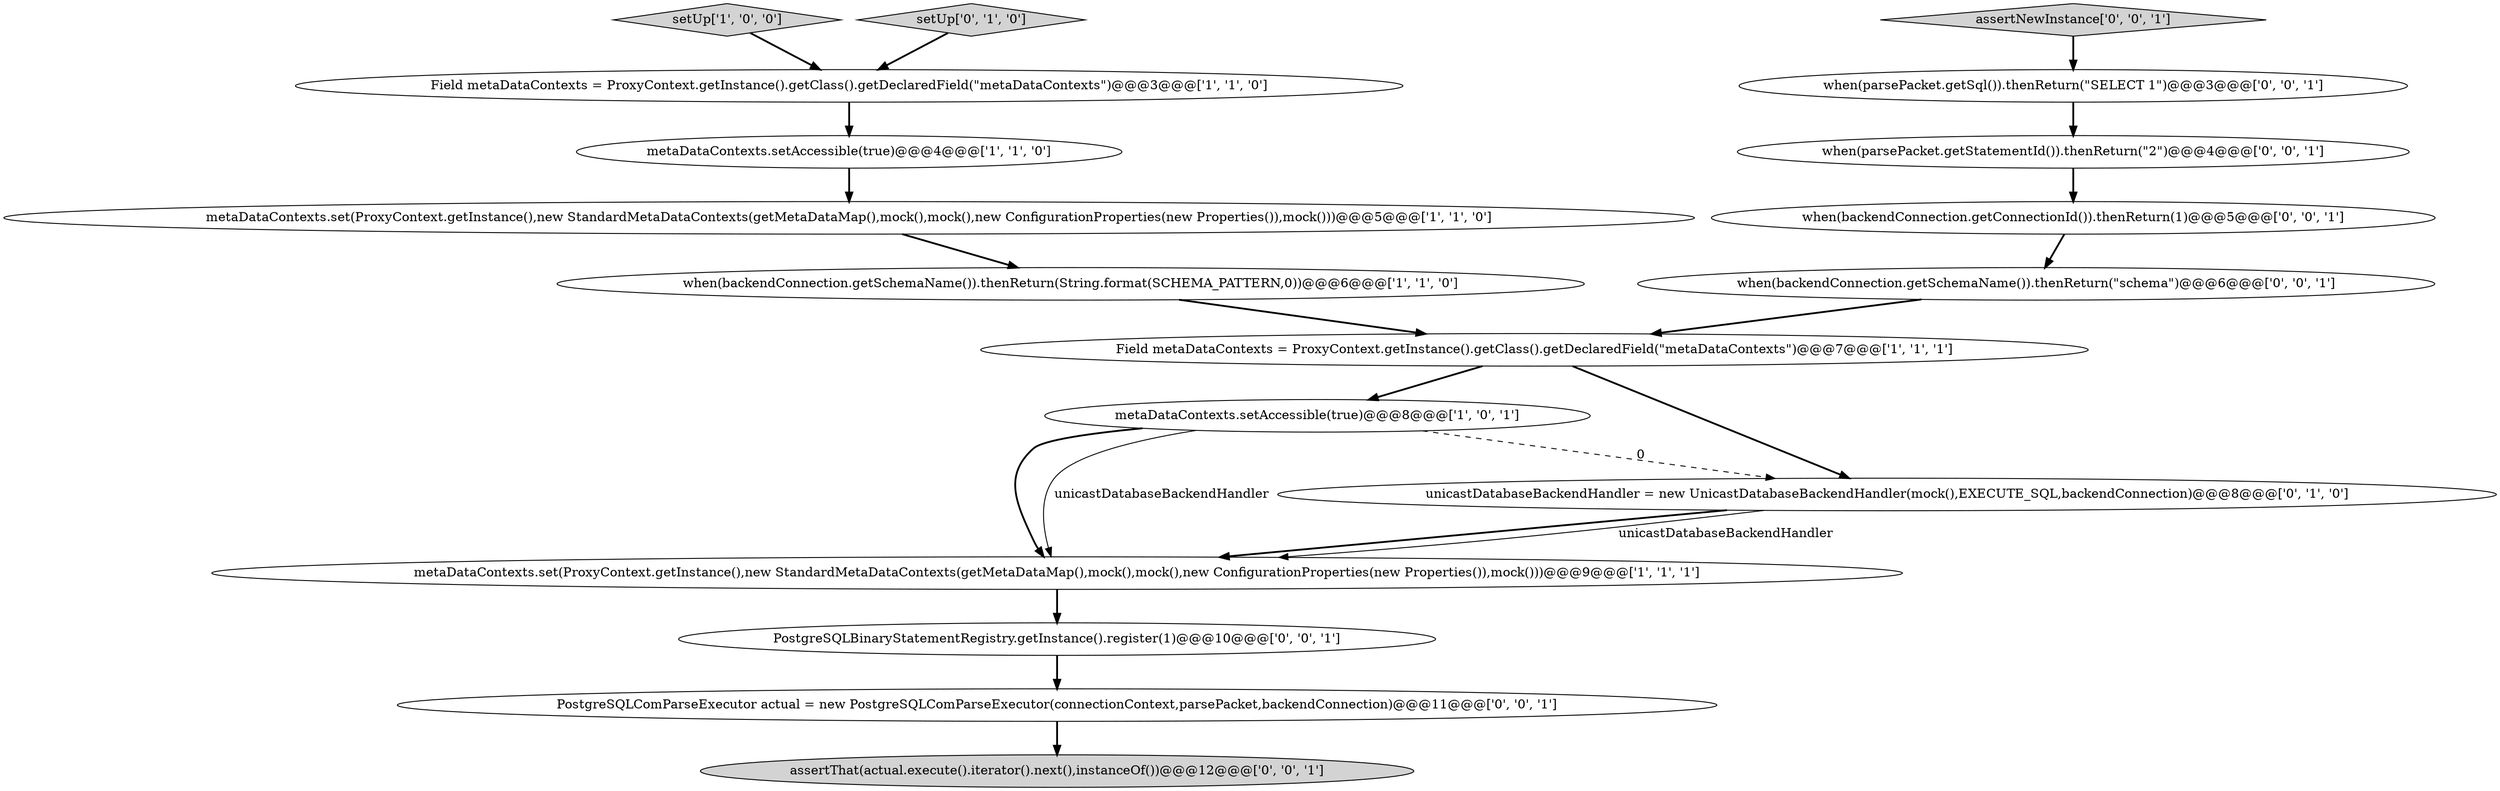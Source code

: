digraph {
16 [style = filled, label = "when(backendConnection.getConnectionId()).thenReturn(1)@@@5@@@['0', '0', '1']", fillcolor = white, shape = ellipse image = "AAA0AAABBB3BBB"];
6 [style = filled, label = "setUp['1', '0', '0']", fillcolor = lightgray, shape = diamond image = "AAA0AAABBB1BBB"];
15 [style = filled, label = "when(parsePacket.getStatementId()).thenReturn(\"2\")@@@4@@@['0', '0', '1']", fillcolor = white, shape = ellipse image = "AAA0AAABBB3BBB"];
14 [style = filled, label = "assertNewInstance['0', '0', '1']", fillcolor = lightgray, shape = diamond image = "AAA0AAABBB3BBB"];
2 [style = filled, label = "metaDataContexts.set(ProxyContext.getInstance(),new StandardMetaDataContexts(getMetaDataMap(),mock(),mock(),new ConfigurationProperties(new Properties()),mock()))@@@5@@@['1', '1', '0']", fillcolor = white, shape = ellipse image = "AAA0AAABBB1BBB"];
13 [style = filled, label = "assertThat(actual.execute().iterator().next(),instanceOf())@@@12@@@['0', '0', '1']", fillcolor = lightgray, shape = ellipse image = "AAA0AAABBB3BBB"];
7 [style = filled, label = "when(backendConnection.getSchemaName()).thenReturn(String.format(SCHEMA_PATTERN,0))@@@6@@@['1', '1', '0']", fillcolor = white, shape = ellipse image = "AAA0AAABBB1BBB"];
12 [style = filled, label = "PostgreSQLComParseExecutor actual = new PostgreSQLComParseExecutor(connectionContext,parsePacket,backendConnection)@@@11@@@['0', '0', '1']", fillcolor = white, shape = ellipse image = "AAA0AAABBB3BBB"];
0 [style = filled, label = "metaDataContexts.setAccessible(true)@@@8@@@['1', '0', '1']", fillcolor = white, shape = ellipse image = "AAA0AAABBB1BBB"];
3 [style = filled, label = "metaDataContexts.setAccessible(true)@@@4@@@['1', '1', '0']", fillcolor = white, shape = ellipse image = "AAA0AAABBB1BBB"];
1 [style = filled, label = "Field metaDataContexts = ProxyContext.getInstance().getClass().getDeclaredField(\"metaDataContexts\")@@@7@@@['1', '1', '1']", fillcolor = white, shape = ellipse image = "AAA0AAABBB1BBB"];
10 [style = filled, label = "when(parsePacket.getSql()).thenReturn(\"SELECT 1\")@@@3@@@['0', '0', '1']", fillcolor = white, shape = ellipse image = "AAA0AAABBB3BBB"];
17 [style = filled, label = "when(backendConnection.getSchemaName()).thenReturn(\"schema\")@@@6@@@['0', '0', '1']", fillcolor = white, shape = ellipse image = "AAA0AAABBB3BBB"];
5 [style = filled, label = "Field metaDataContexts = ProxyContext.getInstance().getClass().getDeclaredField(\"metaDataContexts\")@@@3@@@['1', '1', '0']", fillcolor = white, shape = ellipse image = "AAA0AAABBB1BBB"];
4 [style = filled, label = "metaDataContexts.set(ProxyContext.getInstance(),new StandardMetaDataContexts(getMetaDataMap(),mock(),mock(),new ConfigurationProperties(new Properties()),mock()))@@@9@@@['1', '1', '1']", fillcolor = white, shape = ellipse image = "AAA0AAABBB1BBB"];
9 [style = filled, label = "setUp['0', '1', '0']", fillcolor = lightgray, shape = diamond image = "AAA0AAABBB2BBB"];
8 [style = filled, label = "unicastDatabaseBackendHandler = new UnicastDatabaseBackendHandler(mock(),EXECUTE_SQL,backendConnection)@@@8@@@['0', '1', '0']", fillcolor = white, shape = ellipse image = "AAA1AAABBB2BBB"];
11 [style = filled, label = "PostgreSQLBinaryStatementRegistry.getInstance().register(1)@@@10@@@['0', '0', '1']", fillcolor = white, shape = ellipse image = "AAA0AAABBB3BBB"];
0->4 [style = bold, label=""];
11->12 [style = bold, label=""];
0->4 [style = solid, label="unicastDatabaseBackendHandler"];
8->4 [style = bold, label=""];
3->2 [style = bold, label=""];
2->7 [style = bold, label=""];
1->0 [style = bold, label=""];
4->11 [style = bold, label=""];
1->8 [style = bold, label=""];
12->13 [style = bold, label=""];
8->4 [style = solid, label="unicastDatabaseBackendHandler"];
15->16 [style = bold, label=""];
6->5 [style = bold, label=""];
10->15 [style = bold, label=""];
16->17 [style = bold, label=""];
5->3 [style = bold, label=""];
7->1 [style = bold, label=""];
14->10 [style = bold, label=""];
9->5 [style = bold, label=""];
0->8 [style = dashed, label="0"];
17->1 [style = bold, label=""];
}
